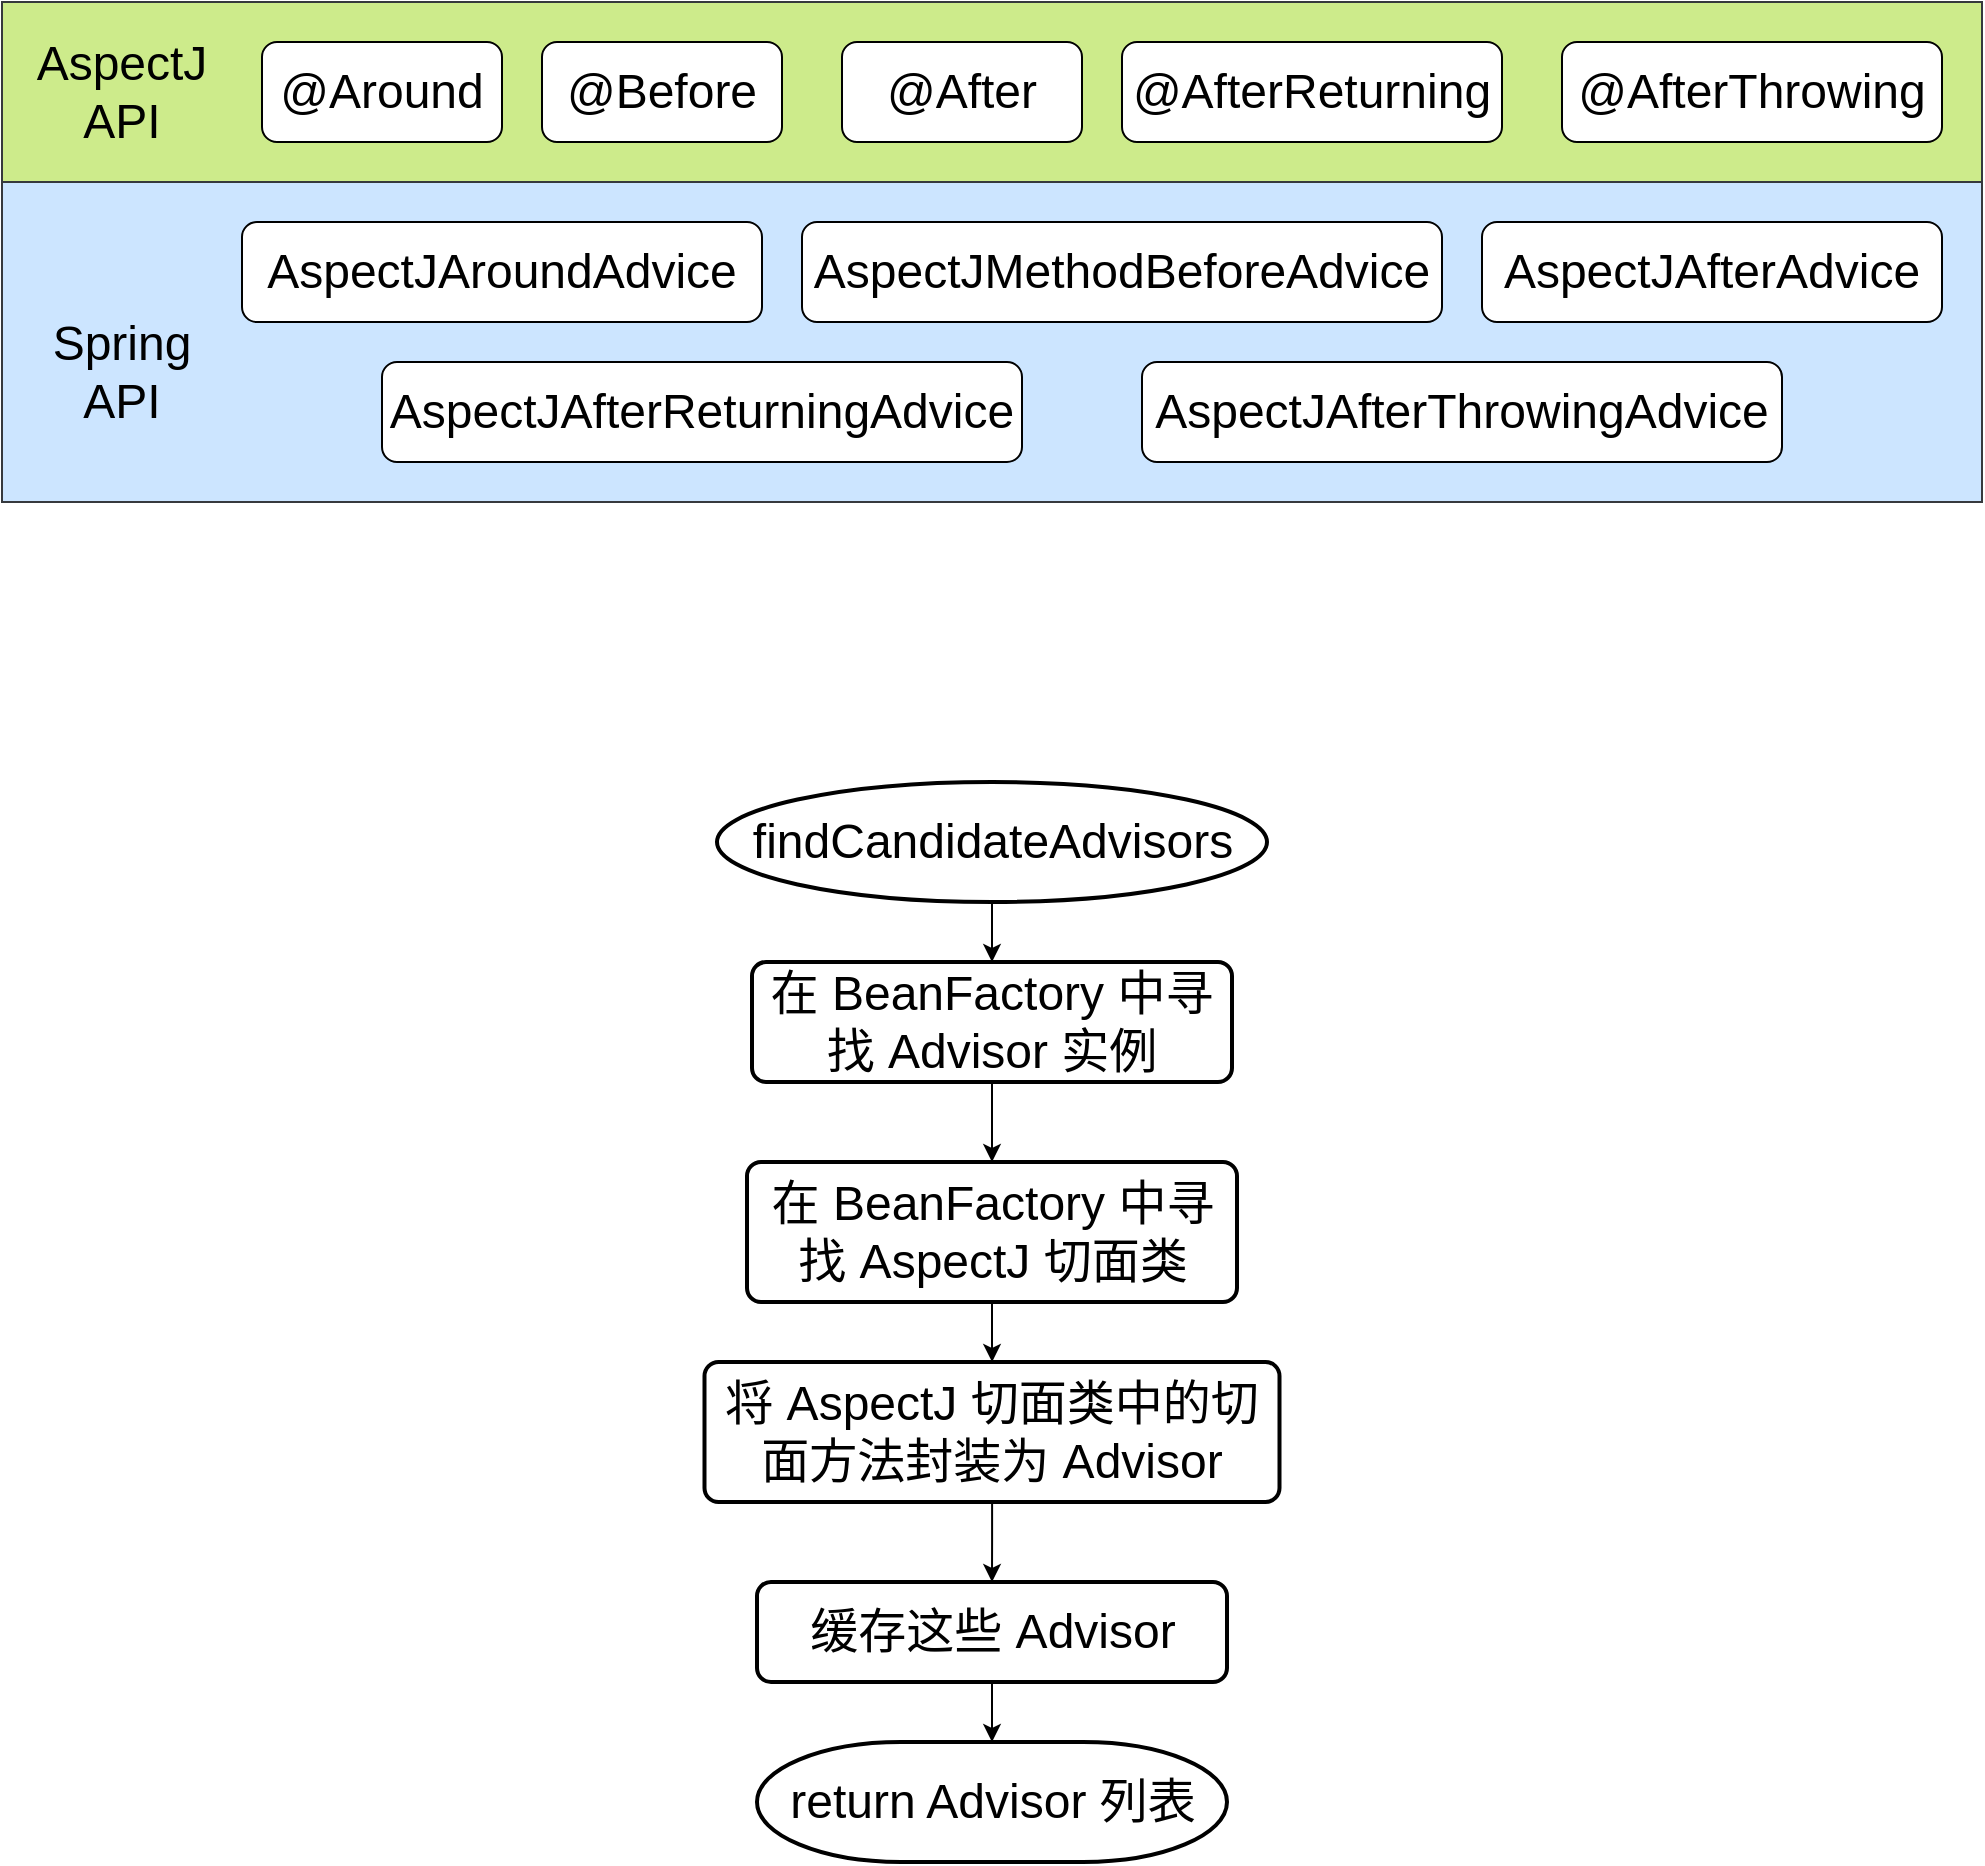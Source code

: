 <mxfile version="20.8.20" type="github">
  <diagram name="第 1 页" id="2eby7_EUMZsgkIJewPi7">
    <mxGraphModel dx="2261" dy="764" grid="1" gridSize="10" guides="1" tooltips="1" connect="1" arrows="1" fold="1" page="1" pageScale="1" pageWidth="827" pageHeight="1169" math="0" shadow="0">
      <root>
        <mxCell id="0" />
        <mxCell id="1" parent="0" />
        <mxCell id="wgSQVZFUaa1Q4gMYhKkH-2" value="" style="rounded=0;whiteSpace=wrap;html=1;fontSize=18;fillColor=#cdeb8b;strokeColor=#36393d;" vertex="1" parent="1">
          <mxGeometry x="-50" y="260" width="990" height="90" as="geometry" />
        </mxCell>
        <mxCell id="wgSQVZFUaa1Q4gMYhKkH-4" value="&lt;font style=&quot;font-size: 24px;&quot;&gt;@Around&lt;/font&gt;" style="rounded=1;whiteSpace=wrap;html=1;fontSize=18;" vertex="1" parent="1">
          <mxGeometry x="80" y="280" width="120" height="50" as="geometry" />
        </mxCell>
        <mxCell id="wgSQVZFUaa1Q4gMYhKkH-5" value="AspectJ&lt;br&gt;API" style="text;html=1;strokeColor=none;fillColor=none;align=center;verticalAlign=middle;whiteSpace=wrap;rounded=0;fontSize=24;" vertex="1" parent="1">
          <mxGeometry x="-40" y="280" width="100" height="50" as="geometry" />
        </mxCell>
        <mxCell id="wgSQVZFUaa1Q4gMYhKkH-6" value="&lt;font style=&quot;font-size: 24px;&quot;&gt;@Before&lt;/font&gt;" style="rounded=1;whiteSpace=wrap;html=1;fontSize=18;" vertex="1" parent="1">
          <mxGeometry x="220" y="280" width="120" height="50" as="geometry" />
        </mxCell>
        <mxCell id="wgSQVZFUaa1Q4gMYhKkH-7" value="&lt;font style=&quot;font-size: 24px;&quot;&gt;@After&lt;/font&gt;" style="rounded=1;whiteSpace=wrap;html=1;fontSize=18;" vertex="1" parent="1">
          <mxGeometry x="370" y="280" width="120" height="50" as="geometry" />
        </mxCell>
        <mxCell id="wgSQVZFUaa1Q4gMYhKkH-8" value="&lt;font style=&quot;font-size: 24px;&quot;&gt;@AfterReturning&lt;/font&gt;" style="rounded=1;whiteSpace=wrap;html=1;fontSize=18;" vertex="1" parent="1">
          <mxGeometry x="510" y="280" width="190" height="50" as="geometry" />
        </mxCell>
        <mxCell id="wgSQVZFUaa1Q4gMYhKkH-9" value="&lt;font style=&quot;font-size: 24px;&quot;&gt;@AfterThrowing&lt;/font&gt;" style="rounded=1;whiteSpace=wrap;html=1;fontSize=18;" vertex="1" parent="1">
          <mxGeometry x="730" y="280" width="190" height="50" as="geometry" />
        </mxCell>
        <mxCell id="wgSQVZFUaa1Q4gMYhKkH-10" value="" style="rounded=0;whiteSpace=wrap;html=1;fontSize=18;fillColor=#cce5ff;strokeColor=#36393d;" vertex="1" parent="1">
          <mxGeometry x="-50" y="350" width="990" height="160" as="geometry" />
        </mxCell>
        <mxCell id="wgSQVZFUaa1Q4gMYhKkH-11" value="Spring API" style="text;html=1;strokeColor=none;fillColor=none;align=center;verticalAlign=middle;whiteSpace=wrap;rounded=0;fontSize=24;" vertex="1" parent="1">
          <mxGeometry x="-40" y="420" width="100" height="50" as="geometry" />
        </mxCell>
        <mxCell id="wgSQVZFUaa1Q4gMYhKkH-12" value="&lt;font style=&quot;font-size: 24px;&quot;&gt;AspectJAroundAdvice&lt;/font&gt;" style="rounded=1;whiteSpace=wrap;html=1;fontSize=18;" vertex="1" parent="1">
          <mxGeometry x="70" y="370" width="260" height="50" as="geometry" />
        </mxCell>
        <mxCell id="wgSQVZFUaa1Q4gMYhKkH-14" value="&lt;font style=&quot;font-size: 24px;&quot;&gt;AspectJMethodBeforeAdvice&lt;/font&gt;" style="rounded=1;whiteSpace=wrap;html=1;fontSize=18;" vertex="1" parent="1">
          <mxGeometry x="350" y="370" width="320" height="50" as="geometry" />
        </mxCell>
        <mxCell id="wgSQVZFUaa1Q4gMYhKkH-15" value="&lt;font style=&quot;font-size: 24px;&quot;&gt;AspectJAfterAdvice&lt;/font&gt;" style="rounded=1;whiteSpace=wrap;html=1;fontSize=18;" vertex="1" parent="1">
          <mxGeometry x="690" y="370" width="230" height="50" as="geometry" />
        </mxCell>
        <mxCell id="wgSQVZFUaa1Q4gMYhKkH-16" value="&lt;font style=&quot;font-size: 24px;&quot;&gt;AspectJAfterReturningAdvice&lt;/font&gt;" style="rounded=1;whiteSpace=wrap;html=1;fontSize=18;" vertex="1" parent="1">
          <mxGeometry x="140" y="440" width="320" height="50" as="geometry" />
        </mxCell>
        <mxCell id="wgSQVZFUaa1Q4gMYhKkH-17" value="&lt;font style=&quot;font-size: 24px;&quot;&gt;AspectJAfterThrowingAdvice&lt;/font&gt;" style="rounded=1;whiteSpace=wrap;html=1;fontSize=18;" vertex="1" parent="1">
          <mxGeometry x="520" y="440" width="320" height="50" as="geometry" />
        </mxCell>
        <mxCell id="wgSQVZFUaa1Q4gMYhKkH-24" style="edgeStyle=orthogonalEdgeStyle;rounded=0;orthogonalLoop=1;jettySize=auto;html=1;fontSize=24;" edge="1" parent="1" source="wgSQVZFUaa1Q4gMYhKkH-21" target="wgSQVZFUaa1Q4gMYhKkH-22">
          <mxGeometry relative="1" as="geometry" />
        </mxCell>
        <mxCell id="wgSQVZFUaa1Q4gMYhKkH-21" value="findCandidateAdvisors" style="strokeWidth=2;html=1;shape=mxgraph.flowchart.start_1;whiteSpace=wrap;fontSize=24;" vertex="1" parent="1">
          <mxGeometry x="307.5" y="650" width="275" height="60" as="geometry" />
        </mxCell>
        <mxCell id="wgSQVZFUaa1Q4gMYhKkH-25" style="edgeStyle=orthogonalEdgeStyle;rounded=0;orthogonalLoop=1;jettySize=auto;html=1;fontSize=24;" edge="1" parent="1" source="wgSQVZFUaa1Q4gMYhKkH-22" target="wgSQVZFUaa1Q4gMYhKkH-23">
          <mxGeometry relative="1" as="geometry" />
        </mxCell>
        <mxCell id="wgSQVZFUaa1Q4gMYhKkH-22" value="在 BeanFactory 中寻找 Advisor 实例" style="rounded=1;whiteSpace=wrap;html=1;absoluteArcSize=1;arcSize=14;strokeWidth=2;fontSize=24;" vertex="1" parent="1">
          <mxGeometry x="325" y="740" width="240" height="60" as="geometry" />
        </mxCell>
        <mxCell id="wgSQVZFUaa1Q4gMYhKkH-27" style="edgeStyle=orthogonalEdgeStyle;rounded=0;orthogonalLoop=1;jettySize=auto;html=1;fontSize=24;" edge="1" parent="1" source="wgSQVZFUaa1Q4gMYhKkH-23" target="wgSQVZFUaa1Q4gMYhKkH-26">
          <mxGeometry relative="1" as="geometry" />
        </mxCell>
        <mxCell id="wgSQVZFUaa1Q4gMYhKkH-23" value="在 BeanFactory 中寻找 AspectJ 切面类" style="rounded=1;whiteSpace=wrap;html=1;absoluteArcSize=1;arcSize=14;strokeWidth=2;fontSize=24;" vertex="1" parent="1">
          <mxGeometry x="322.5" y="840" width="245" height="70" as="geometry" />
        </mxCell>
        <mxCell id="wgSQVZFUaa1Q4gMYhKkH-31" style="edgeStyle=orthogonalEdgeStyle;rounded=0;orthogonalLoop=1;jettySize=auto;html=1;fontSize=24;" edge="1" parent="1" source="wgSQVZFUaa1Q4gMYhKkH-26" target="wgSQVZFUaa1Q4gMYhKkH-30">
          <mxGeometry relative="1" as="geometry" />
        </mxCell>
        <mxCell id="wgSQVZFUaa1Q4gMYhKkH-26" value="将 AspectJ 切面类中的切面方法封装为 Advisor" style="rounded=1;whiteSpace=wrap;html=1;absoluteArcSize=1;arcSize=14;strokeWidth=2;fontSize=24;" vertex="1" parent="1">
          <mxGeometry x="301.25" y="940" width="287.5" height="70" as="geometry" />
        </mxCell>
        <mxCell id="wgSQVZFUaa1Q4gMYhKkH-33" style="edgeStyle=orthogonalEdgeStyle;rounded=0;orthogonalLoop=1;jettySize=auto;html=1;fontSize=24;" edge="1" parent="1" source="wgSQVZFUaa1Q4gMYhKkH-30" target="wgSQVZFUaa1Q4gMYhKkH-32">
          <mxGeometry relative="1" as="geometry" />
        </mxCell>
        <mxCell id="wgSQVZFUaa1Q4gMYhKkH-30" value="缓存这些 Advisor" style="rounded=1;whiteSpace=wrap;html=1;absoluteArcSize=1;arcSize=14;strokeWidth=2;fontSize=24;" vertex="1" parent="1">
          <mxGeometry x="327.5" y="1050" width="235" height="50" as="geometry" />
        </mxCell>
        <mxCell id="wgSQVZFUaa1Q4gMYhKkH-32" value="return Advisor 列表" style="strokeWidth=2;html=1;shape=mxgraph.flowchart.terminator;whiteSpace=wrap;fontSize=24;" vertex="1" parent="1">
          <mxGeometry x="327.5" y="1130" width="235" height="60" as="geometry" />
        </mxCell>
      </root>
    </mxGraphModel>
  </diagram>
</mxfile>
